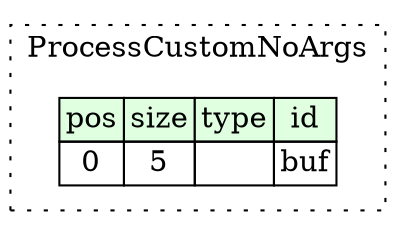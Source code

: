 digraph {
	rankdir=LR;
	node [shape=plaintext];
	subgraph cluster__process_custom_no_args {
		label="ProcessCustomNoArgs";
		graph[style=dotted];

		process_custom_no_args__seq [label=<<TABLE BORDER="0" CELLBORDER="1" CELLSPACING="0">
			<TR><TD BGCOLOR="#E0FFE0">pos</TD><TD BGCOLOR="#E0FFE0">size</TD><TD BGCOLOR="#E0FFE0">type</TD><TD BGCOLOR="#E0FFE0">id</TD></TR>
			<TR><TD PORT="buf_pos">0</TD><TD PORT="buf_size">5</TD><TD></TD><TD PORT="buf_type">buf</TD></TR>
		</TABLE>>];
	}
}
